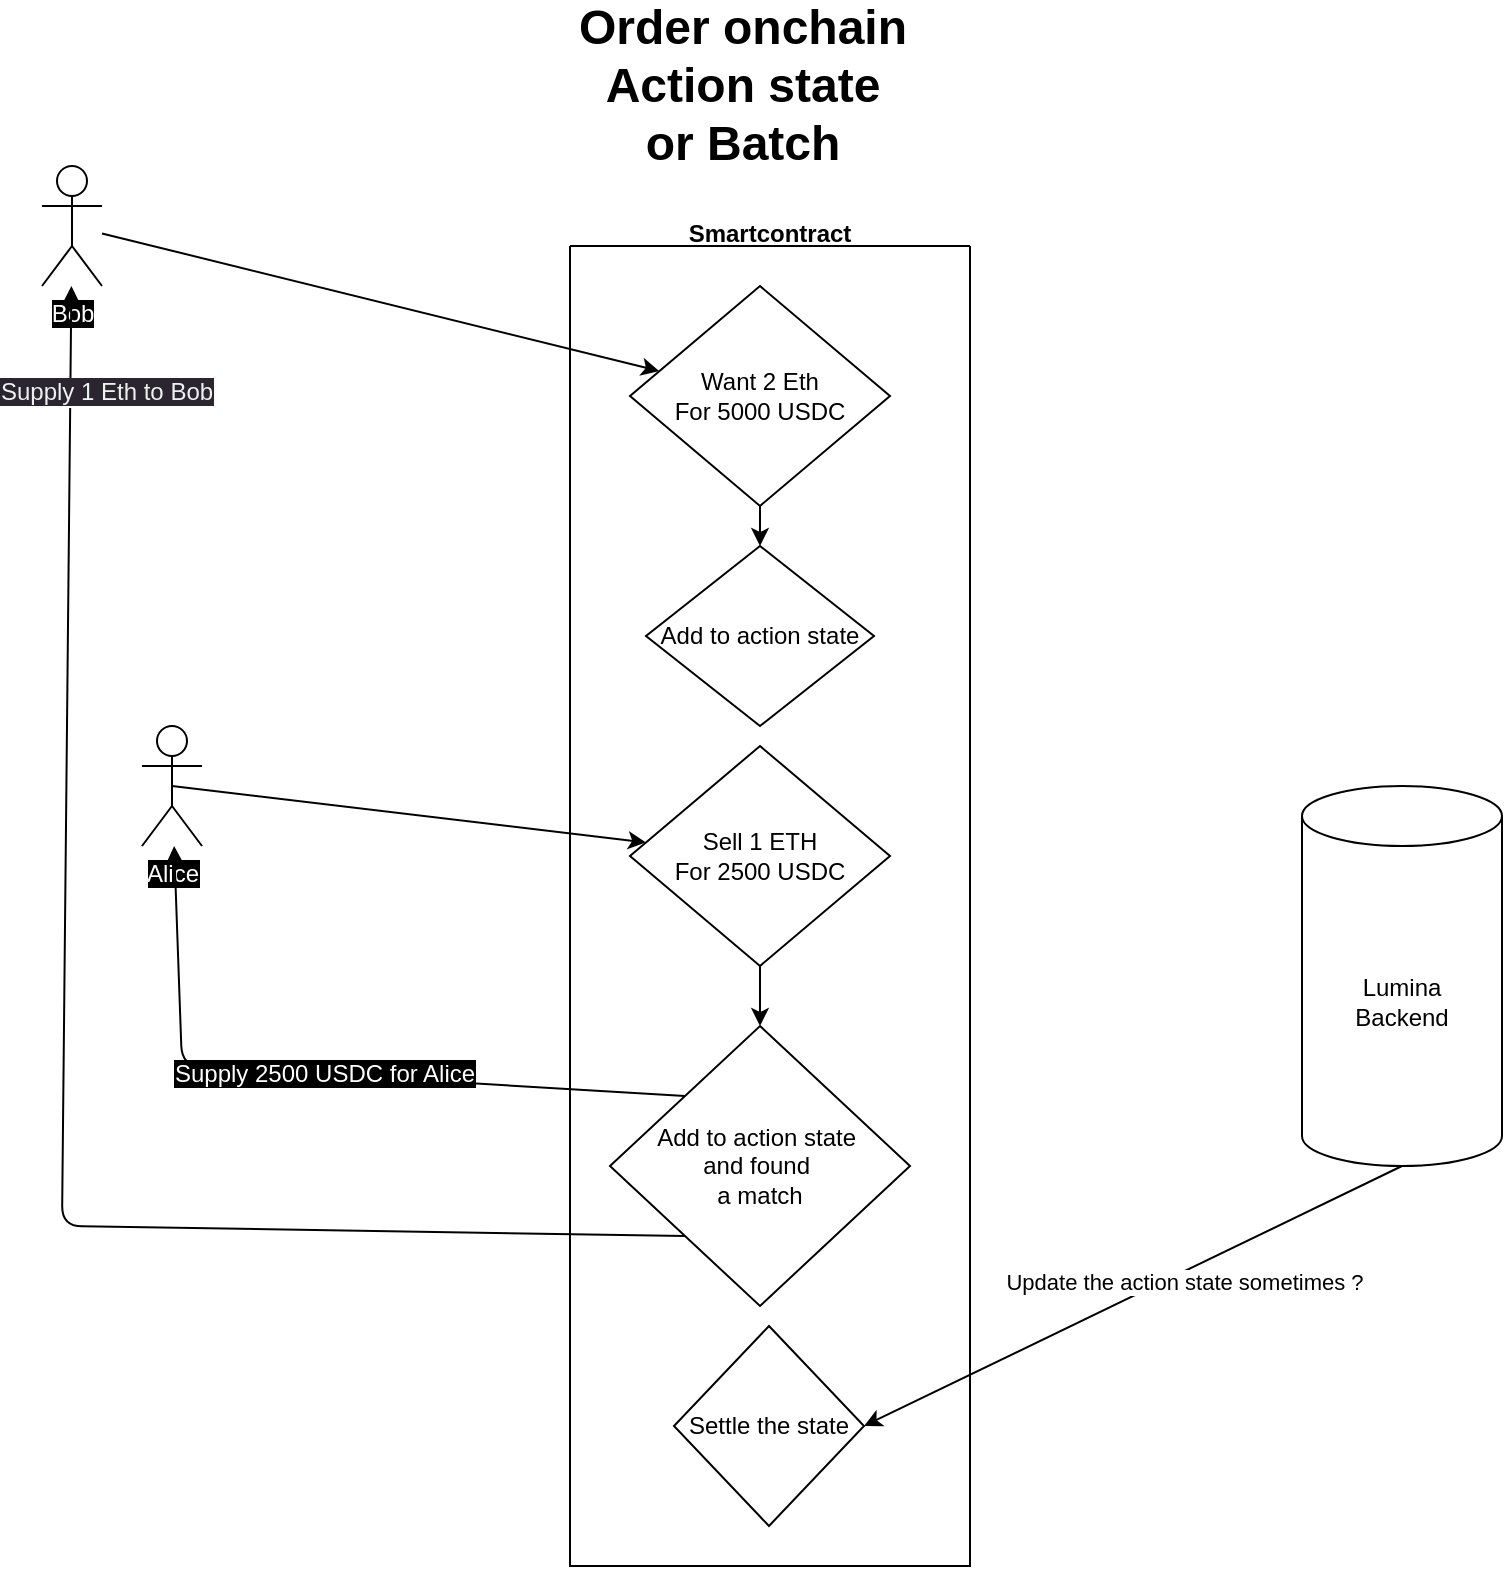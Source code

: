 <mxfile>
    <diagram id="ekgnhu82ao4ZkAPiSTXk" name="Page-1">
        <mxGraphModel dx="1070" dy="1717" grid="1" gridSize="10" guides="1" tooltips="1" connect="1" arrows="1" fold="1" page="1" pageScale="1" pageWidth="827" pageHeight="1169" math="0" shadow="0">
            <root>
                <mxCell id="0"/>
                <mxCell id="1" parent="0"/>
                <mxCell id="2" value="&lt;font style=&quot;background-color: rgb(0, 0, 0);&quot; color=&quot;#ffffff&quot;&gt;Bob&lt;/font&gt;" style="shape=umlActor;verticalLabelPosition=bottom;verticalAlign=top;html=1;outlineConnect=0;" parent="1" vertex="1">
                    <mxGeometry x="50" y="70" width="30" height="60" as="geometry"/>
                </mxCell>
                <mxCell id="3" value="&lt;font style=&quot;background-color: rgb(0, 0, 0);&quot; color=&quot;#ffffff&quot;&gt;Alice&lt;/font&gt;" style="shape=umlActor;verticalLabelPosition=bottom;verticalAlign=top;html=1;outlineConnect=0;" parent="1" vertex="1">
                    <mxGeometry x="100" y="350" width="30" height="60" as="geometry"/>
                </mxCell>
                <mxCell id="9" value="" style="endArrow=classic;html=1;" parent="1" source="2" target="8" edge="1">
                    <mxGeometry width="50" height="50" relative="1" as="geometry">
                        <mxPoint x="390" y="280" as="sourcePoint"/>
                        <mxPoint x="440" y="230" as="targetPoint"/>
                    </mxGeometry>
                </mxCell>
                <mxCell id="10" value="Smartcontract&#10;" style="swimlane;startSize=0;" parent="1" vertex="1">
                    <mxGeometry x="314" y="110" width="200" height="660" as="geometry"/>
                </mxCell>
                <mxCell id="8" value="Want 2 Eth&lt;br&gt;For 5000 USDC&lt;br&gt;" style="rhombus;whiteSpace=wrap;html=1;" parent="10" vertex="1">
                    <mxGeometry x="30" y="20" width="130" height="110" as="geometry"/>
                </mxCell>
                <mxCell id="16" value="Sell 1 ETH&lt;br&gt;For 2500 USDC" style="rhombus;whiteSpace=wrap;html=1;" parent="10" vertex="1">
                    <mxGeometry x="30" y="250" width="130" height="110" as="geometry"/>
                </mxCell>
                <mxCell id="19" value="Add to action state&amp;nbsp;&lt;br&gt;and found&amp;nbsp;&lt;br&gt;a match" style="rhombus;whiteSpace=wrap;html=1;" parent="10" vertex="1">
                    <mxGeometry x="20" y="390" width="150" height="140" as="geometry"/>
                </mxCell>
                <mxCell id="29" value="Add to action state" style="rhombus;whiteSpace=wrap;html=1;" parent="10" vertex="1">
                    <mxGeometry x="38" y="150" width="114" height="90" as="geometry"/>
                </mxCell>
                <mxCell id="30" value="Settle the state" style="rhombus;whiteSpace=wrap;html=1;" parent="10" vertex="1">
                    <mxGeometry x="52" y="540" width="95" height="100" as="geometry"/>
                </mxCell>
                <mxCell id="31" value="" style="endArrow=classic;html=1;exitX=0.5;exitY=1;exitDx=0;exitDy=0;entryX=0.5;entryY=0;entryDx=0;entryDy=0;" parent="10" source="16" target="19" edge="1">
                    <mxGeometry width="50" height="50" relative="1" as="geometry">
                        <mxPoint x="76" y="350" as="sourcePoint"/>
                        <mxPoint x="126" y="300" as="targetPoint"/>
                    </mxGeometry>
                </mxCell>
                <mxCell id="32" value="" style="endArrow=classic;html=1;exitX=0.5;exitY=1;exitDx=0;exitDy=0;entryX=0.5;entryY=0;entryDx=0;entryDy=0;" parent="10" source="8" target="29" edge="1">
                    <mxGeometry width="50" height="50" relative="1" as="geometry">
                        <mxPoint x="76" y="340" as="sourcePoint"/>
                        <mxPoint x="126" y="290" as="targetPoint"/>
                    </mxGeometry>
                </mxCell>
                <mxCell id="14" value="Lumina &lt;br&gt;Backend" style="shape=cylinder3;whiteSpace=wrap;html=1;boundedLbl=1;backgroundOutline=1;size=15;" parent="1" vertex="1">
                    <mxGeometry x="680" y="380" width="100" height="190" as="geometry"/>
                </mxCell>
                <mxCell id="17" value="" style="endArrow=classic;html=1;exitX=0.5;exitY=0.5;exitDx=0;exitDy=0;exitPerimeter=0;" parent="1" source="3" target="16" edge="1">
                    <mxGeometry width="50" height="50" relative="1" as="geometry">
                        <mxPoint x="390" y="250" as="sourcePoint"/>
                        <mxPoint x="440" y="200" as="targetPoint"/>
                    </mxGeometry>
                </mxCell>
                <mxCell id="20" value="" style="endArrow=classic;html=1;exitX=0.5;exitY=1;exitDx=0;exitDy=0;exitPerimeter=0;entryX=1;entryY=0.5;entryDx=0;entryDy=0;" parent="1" source="14" target="30" edge="1">
                    <mxGeometry width="50" height="50" relative="1" as="geometry">
                        <mxPoint x="720" y="690" as="sourcePoint"/>
                        <mxPoint x="474" y="690" as="targetPoint"/>
                    </mxGeometry>
                </mxCell>
                <mxCell id="23" value="Update the action state sometimes ?" style="edgeLabel;html=1;align=center;verticalAlign=middle;resizable=0;points=[];" parent="20" vertex="1" connectable="0">
                    <mxGeometry x="-0.172" y="4" relative="1" as="geometry">
                        <mxPoint as="offset"/>
                    </mxGeometry>
                </mxCell>
                <mxCell id="21" value="&lt;span style=&quot;font-size: 12px; font-weight: 400; background-color: rgb(0, 0, 0);&quot;&gt;&lt;font style=&quot;&quot; color=&quot;#ffffff&quot;&gt;Supply 2500 USDC for Alice&lt;/font&gt;&lt;/span&gt;" style="endArrow=classic;html=1;fontStyle=1;exitX=0;exitY=0;exitDx=0;exitDy=0;" parent="1" source="19" target="3" edge="1">
                    <mxGeometry width="50" height="50" relative="1" as="geometry">
                        <mxPoint x="360" y="380" as="sourcePoint"/>
                        <mxPoint x="120" y="370" as="targetPoint"/>
                        <Array as="points">
                            <mxPoint x="120" y="520"/>
                        </Array>
                    </mxGeometry>
                </mxCell>
                <mxCell id="22" value="&lt;meta charset=&quot;utf-8&quot;&gt;&lt;span style=&quot;color: rgb(240, 240, 240); font-family: Helvetica; font-size: 12px; font-style: normal; font-variant-ligatures: normal; font-variant-caps: normal; font-weight: 400; letter-spacing: normal; orphans: 2; text-align: center; text-indent: 0px; text-transform: none; widows: 2; word-spacing: 0px; -webkit-text-stroke-width: 0px; background-color: rgb(42, 37, 47); text-decoration-thickness: initial; text-decoration-style: initial; text-decoration-color: initial; float: none; display: inline !important;&quot;&gt;Supply 1 Eth to Bob&lt;/span&gt;&lt;br style=&quot;border-color: rgb(0, 0, 0); color: rgb(240, 240, 240); font-family: Helvetica; font-size: 12px; font-style: normal; font-variant-ligatures: normal; font-variant-caps: normal; font-weight: 400; letter-spacing: normal; orphans: 2; text-align: center; text-indent: 0px; text-transform: none; widows: 2; word-spacing: 0px; -webkit-text-stroke-width: 0px; background-color: rgb(42, 37, 47); text-decoration-thickness: initial; text-decoration-style: initial; text-decoration-color: initial;&quot;&gt;" style="endArrow=classic;html=1;exitX=0;exitY=1;exitDx=0;exitDy=0;" parent="1" source="19" target="2" edge="1">
                    <mxGeometry x="0.864" y="-18" width="50" height="50" relative="1" as="geometry">
                        <mxPoint x="400" y="460" as="sourcePoint"/>
                        <mxPoint x="30" y="170" as="targetPoint"/>
                        <Array as="points">
                            <mxPoint x="60" y="600"/>
                        </Array>
                        <mxPoint as="offset"/>
                    </mxGeometry>
                </mxCell>
                <mxCell id="26" value="Order onchain&lt;br&gt;Action state&lt;br&gt;or Batch" style="text;strokeColor=none;fillColor=none;html=1;fontSize=24;fontStyle=1;verticalAlign=middle;align=center;" parent="1" vertex="1">
                    <mxGeometry x="350" y="10" width="100" height="40" as="geometry"/>
                </mxCell>
            </root>
        </mxGraphModel>
    </diagram>
</mxfile>
